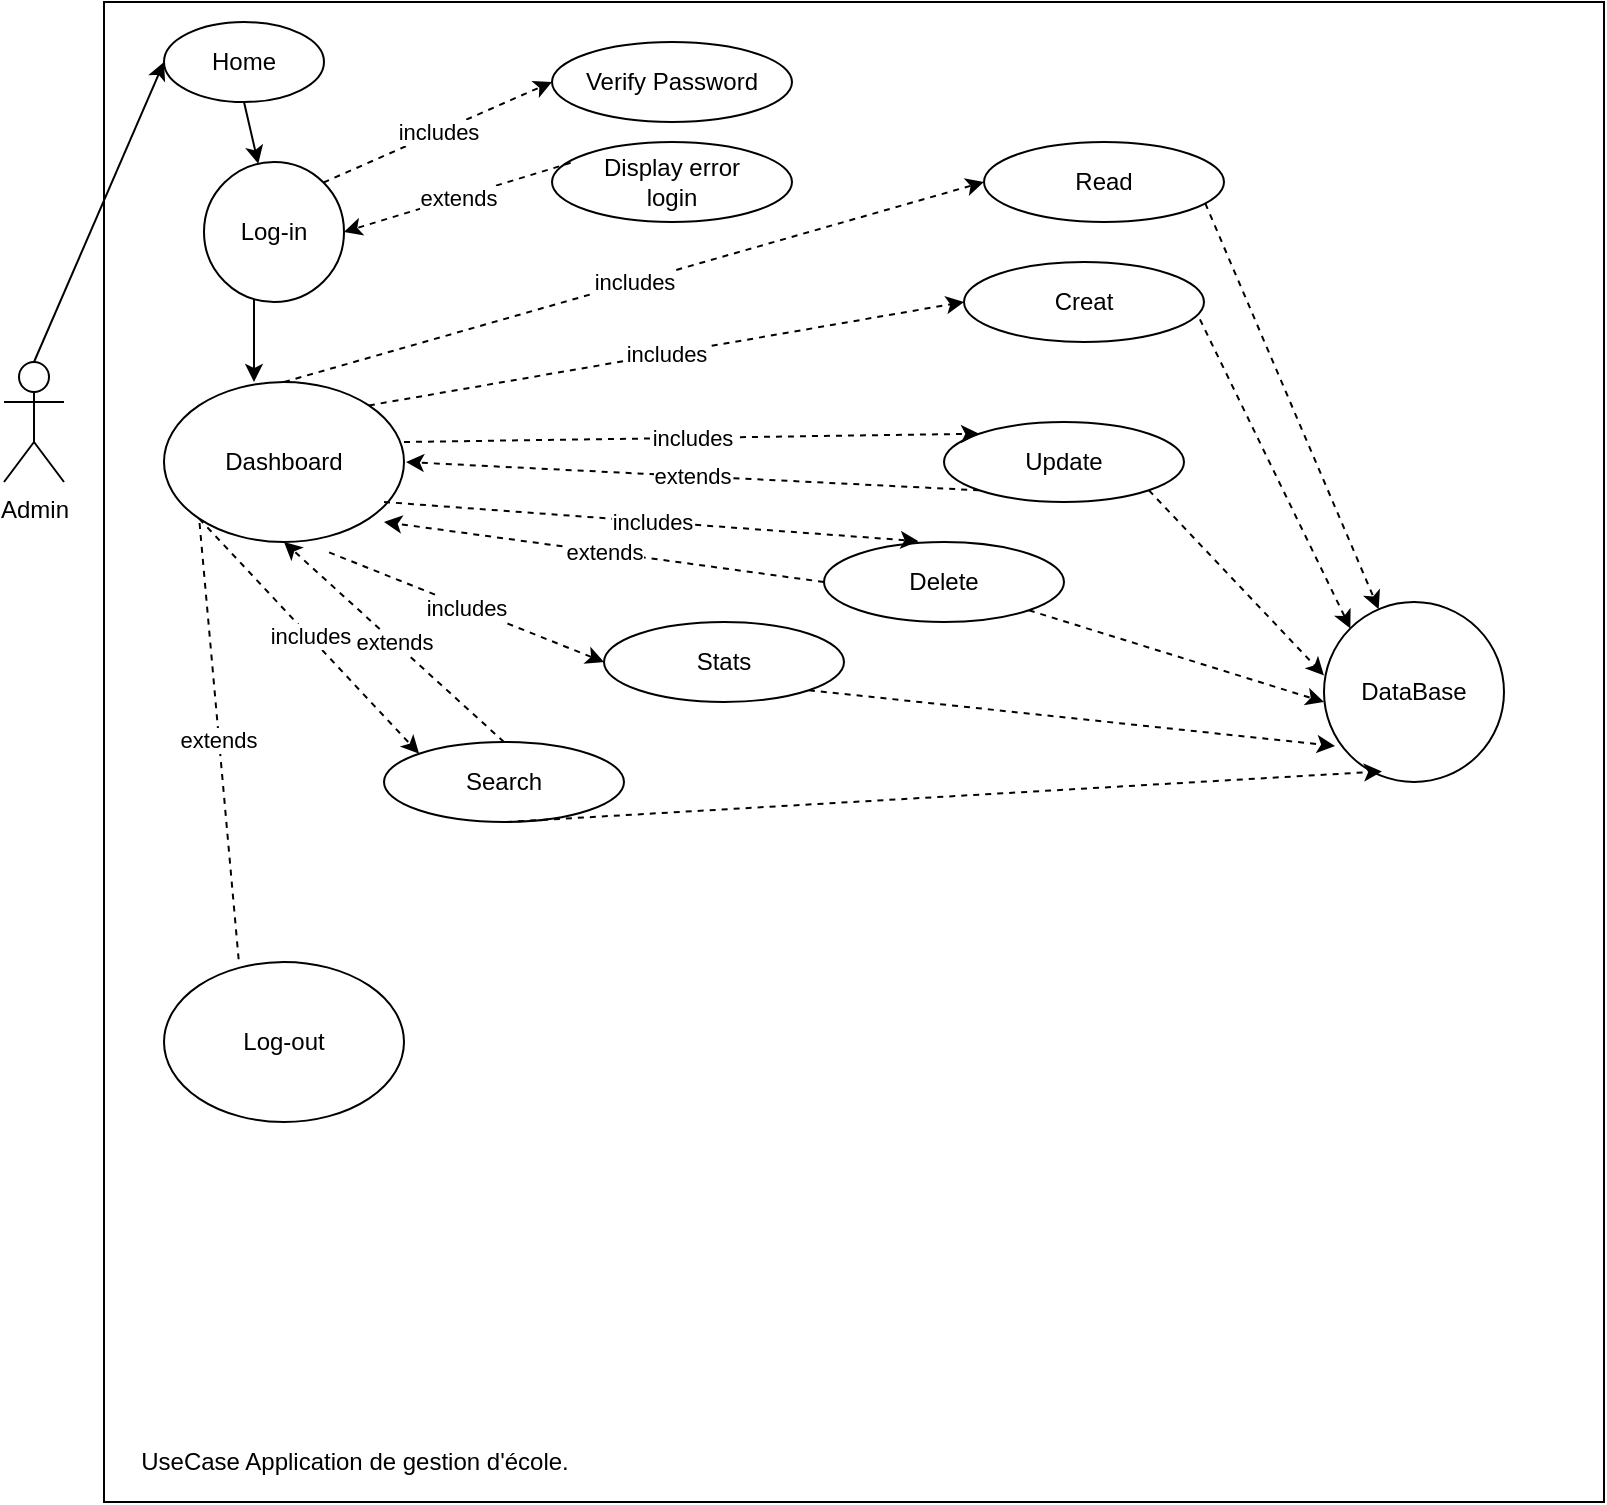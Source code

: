 <mxfile>
    <diagram id="OlCn4ncvfDHtXqMgbqvR" name="Page-1">
        <mxGraphModel dx="797" dy="717" grid="1" gridSize="10" guides="1" tooltips="1" connect="1" arrows="1" fold="1" page="1" pageScale="1" pageWidth="827" pageHeight="1169" math="0" shadow="0">
            <root>
                <mxCell id="0"/>
                <mxCell id="1" parent="0"/>
                <mxCell id="2" value="Admin" style="shape=umlActor;verticalLabelPosition=bottom;verticalAlign=top;html=1;outlineConnect=0;" parent="1" vertex="1">
                    <mxGeometry x="20" y="180" width="30" height="60" as="geometry"/>
                </mxCell>
                <mxCell id="5" value="" style="whiteSpace=wrap;html=1;aspect=fixed;" parent="1" vertex="1">
                    <mxGeometry x="70" width="750" height="750" as="geometry"/>
                </mxCell>
                <mxCell id="49" style="edgeStyle=orthogonalEdgeStyle;rounded=0;orthogonalLoop=1;jettySize=auto;html=1;exitX=0.5;exitY=1;exitDx=0;exitDy=0;entryX=0.375;entryY=0;entryDx=0;entryDy=0;entryPerimeter=0;" parent="1" source="7" target="19" edge="1">
                    <mxGeometry relative="1" as="geometry">
                        <mxPoint x="145" y="120" as="targetPoint"/>
                        <Array as="points">
                            <mxPoint x="145" y="90"/>
                        </Array>
                    </mxGeometry>
                </mxCell>
                <mxCell id="7" value="Log-in" style="ellipse;whiteSpace=wrap;html=1;" parent="1" vertex="1">
                    <mxGeometry x="120" y="80" width="70" height="70" as="geometry"/>
                </mxCell>
                <mxCell id="8" value="Verify Password" style="ellipse;whiteSpace=wrap;html=1;" parent="1" vertex="1">
                    <mxGeometry x="294" y="20" width="120" height="40" as="geometry"/>
                </mxCell>
                <mxCell id="12" value="Display error&lt;br&gt;login" style="ellipse;whiteSpace=wrap;html=1;" parent="1" vertex="1">
                    <mxGeometry x="294" y="70" width="120" height="40" as="geometry"/>
                </mxCell>
                <mxCell id="14" value="extends" style="endArrow=classic;html=1;dashed=1;entryX=1;entryY=0.5;entryDx=0;entryDy=0;" parent="1" target="7" edge="1">
                    <mxGeometry width="50" height="50" relative="1" as="geometry">
                        <mxPoint x="303.326" y="80.423" as="sourcePoint"/>
                        <mxPoint x="199.751" y="60.848" as="targetPoint"/>
                    </mxGeometry>
                </mxCell>
                <mxCell id="19" value="Dashboard" style="ellipse;whiteSpace=wrap;html=1;" parent="1" vertex="1">
                    <mxGeometry x="100" y="190" width="120" height="80" as="geometry"/>
                </mxCell>
                <mxCell id="24" value="includes" style="endArrow=classic;html=1;dashed=1;entryX=0;entryY=0.5;entryDx=0;entryDy=0;exitX=1;exitY=0;exitDx=0;exitDy=0;" parent="1" source="7" target="8" edge="1">
                    <mxGeometry width="50" height="50" relative="1" as="geometry">
                        <mxPoint x="311.437" y="90.355" as="sourcePoint"/>
                        <mxPoint x="207.75" y="70.852" as="targetPoint"/>
                    </mxGeometry>
                </mxCell>
                <mxCell id="25" value="Delete" style="ellipse;whiteSpace=wrap;html=1;" parent="1" vertex="1">
                    <mxGeometry x="430" y="270" width="120" height="40" as="geometry"/>
                </mxCell>
                <mxCell id="26" value="Log-out" style="ellipse;whiteSpace=wrap;html=1;" parent="1" vertex="1">
                    <mxGeometry x="100" y="480" width="120" height="80" as="geometry"/>
                </mxCell>
                <mxCell id="29" value="includes" style="endArrow=classic;html=1;exitX=0.5;exitY=0;exitDx=0;exitDy=0;dashed=1;entryX=0;entryY=0.5;entryDx=0;entryDy=0;" parent="1" source="19" target="30" edge="1">
                    <mxGeometry width="50" height="50" relative="1" as="geometry">
                        <mxPoint x="400" y="140" as="sourcePoint"/>
                        <mxPoint x="290" y="150" as="targetPoint"/>
                    </mxGeometry>
                </mxCell>
                <mxCell id="30" value="Read" style="ellipse;whiteSpace=wrap;html=1;" parent="1" vertex="1">
                    <mxGeometry x="510" y="70" width="120" height="40" as="geometry"/>
                </mxCell>
                <mxCell id="31" value="includes" style="endArrow=classic;html=1;dashed=1;entryX=0.394;entryY=-0.01;entryDx=0;entryDy=0;entryPerimeter=0;" parent="1" target="25" edge="1">
                    <mxGeometry width="50" height="50" relative="1" as="geometry">
                        <mxPoint x="210" y="250" as="sourcePoint"/>
                        <mxPoint x="300" y="160" as="targetPoint"/>
                    </mxGeometry>
                </mxCell>
                <mxCell id="33" value="Creat" style="ellipse;whiteSpace=wrap;html=1;" parent="1" vertex="1">
                    <mxGeometry x="500" y="130" width="120" height="40" as="geometry"/>
                </mxCell>
                <mxCell id="34" value="includes" style="endArrow=classic;html=1;dashed=1;entryX=0;entryY=0.5;entryDx=0;entryDy=0;exitX=1;exitY=0;exitDx=0;exitDy=0;" parent="1" source="19" target="33" edge="1">
                    <mxGeometry width="50" height="50" relative="1" as="geometry">
                        <mxPoint x="220" y="210" as="sourcePoint"/>
                        <mxPoint x="310" y="170" as="targetPoint"/>
                    </mxGeometry>
                </mxCell>
                <mxCell id="35" value="extends" style="endArrow=classic;html=1;dashed=1;exitX=0;exitY=0.5;exitDx=0;exitDy=0;" parent="1" source="25" edge="1">
                    <mxGeometry width="50" height="50" relative="1" as="geometry">
                        <mxPoint x="810" y="600" as="sourcePoint"/>
                        <mxPoint x="210" y="260" as="targetPoint"/>
                    </mxGeometry>
                </mxCell>
                <mxCell id="36" value="Update" style="ellipse;whiteSpace=wrap;html=1;" parent="1" vertex="1">
                    <mxGeometry x="490" y="210" width="120" height="40" as="geometry"/>
                </mxCell>
                <mxCell id="37" value="includes" style="endArrow=classic;html=1;dashed=1;entryX=0;entryY=0;entryDx=0;entryDy=0;" parent="1" target="36" edge="1">
                    <mxGeometry width="50" height="50" relative="1" as="geometry">
                        <mxPoint x="220" y="220" as="sourcePoint"/>
                        <mxPoint x="660" y="160" as="targetPoint"/>
                    </mxGeometry>
                </mxCell>
                <mxCell id="38" value="extends" style="endArrow=classic;html=1;dashed=1;exitX=0;exitY=1;exitDx=0;exitDy=0;" parent="1" source="36" edge="1">
                    <mxGeometry width="50" height="50" relative="1" as="geometry">
                        <mxPoint x="410" y="260" as="sourcePoint"/>
                        <mxPoint x="221" y="230" as="targetPoint"/>
                    </mxGeometry>
                </mxCell>
                <mxCell id="40" value="Search" style="ellipse;whiteSpace=wrap;html=1;" parent="1" vertex="1">
                    <mxGeometry x="210" y="370" width="120" height="40" as="geometry"/>
                </mxCell>
                <mxCell id="41" value="includes" style="endArrow=classic;html=1;dashed=1;entryX=0;entryY=0;entryDx=0;entryDy=0;exitX=0;exitY=1;exitDx=0;exitDy=0;" parent="1" source="19" target="40" edge="1">
                    <mxGeometry width="50" height="50" relative="1" as="geometry">
                        <mxPoint x="160" y="320" as="sourcePoint"/>
                        <mxPoint x="210" y="270" as="targetPoint"/>
                    </mxGeometry>
                </mxCell>
                <mxCell id="43" value="extends" style="endArrow=classic;html=1;dashed=1;entryX=0.5;entryY=1;entryDx=0;entryDy=0;exitX=0.5;exitY=0;exitDx=0;exitDy=0;" parent="1" source="40" target="19" edge="1">
                    <mxGeometry width="50" height="50" relative="1" as="geometry">
                        <mxPoint x="160" y="390" as="sourcePoint"/>
                        <mxPoint x="122.43" y="330.0" as="targetPoint"/>
                    </mxGeometry>
                </mxCell>
                <mxCell id="44" value="Stats" style="ellipse;whiteSpace=wrap;html=1;" parent="1" vertex="1">
                    <mxGeometry x="320" y="310" width="120" height="40" as="geometry"/>
                </mxCell>
                <mxCell id="45" value="includes" style="endArrow=classic;html=1;exitX=0.688;exitY=1.065;exitDx=0;exitDy=0;dashed=1;entryX=0;entryY=0.5;entryDx=0;entryDy=0;exitPerimeter=0;" parent="1" source="19" target="44" edge="1">
                    <mxGeometry width="50" height="50" relative="1" as="geometry">
                        <mxPoint x="170" y="200.0" as="sourcePoint"/>
                        <mxPoint x="670" y="60" as="targetPoint"/>
                    </mxGeometry>
                </mxCell>
                <mxCell id="53" value="" style="endArrow=classic;html=1;exitX=0.5;exitY=0;exitDx=0;exitDy=0;exitPerimeter=0;entryX=0;entryY=0.5;entryDx=0;entryDy=0;" parent="1" source="2" target="54" edge="1">
                    <mxGeometry width="50" height="50" relative="1" as="geometry">
                        <mxPoint x="300" y="190" as="sourcePoint"/>
                        <mxPoint x="350" y="140" as="targetPoint"/>
                    </mxGeometry>
                </mxCell>
                <mxCell id="54" value="Home" style="ellipse;whiteSpace=wrap;html=1;" parent="1" vertex="1">
                    <mxGeometry x="100" y="10" width="80" height="40" as="geometry"/>
                </mxCell>
                <mxCell id="56" value="" style="endArrow=classic;html=1;exitX=0.5;exitY=1;exitDx=0;exitDy=0;" parent="1" source="54" target="7" edge="1">
                    <mxGeometry width="50" height="50" relative="1" as="geometry">
                        <mxPoint x="300" y="180" as="sourcePoint"/>
                        <mxPoint x="350" y="130" as="targetPoint"/>
                    </mxGeometry>
                </mxCell>
                <mxCell id="57" value="" style="endArrow=classic;html=1;exitX=0.922;exitY=0.767;exitDx=0;exitDy=0;exitPerimeter=0;dashed=1;" parent="1" source="30" target="58" edge="1">
                    <mxGeometry width="50" height="50" relative="1" as="geometry">
                        <mxPoint x="300" y="280" as="sourcePoint"/>
                        <mxPoint x="350" y="230" as="targetPoint"/>
                    </mxGeometry>
                </mxCell>
                <mxCell id="58" value="DataBase" style="ellipse;whiteSpace=wrap;html=1;" parent="1" vertex="1">
                    <mxGeometry x="680" y="300" width="90" height="90" as="geometry"/>
                </mxCell>
                <mxCell id="59" value="" style="endArrow=classic;html=1;entryX=0;entryY=0;entryDx=0;entryDy=0;exitX=0.983;exitY=0.717;exitDx=0;exitDy=0;exitPerimeter=0;dashed=1;" parent="1" source="33" target="58" edge="1">
                    <mxGeometry width="50" height="50" relative="1" as="geometry">
                        <mxPoint x="480" y="270" as="sourcePoint"/>
                        <mxPoint x="530" y="220" as="targetPoint"/>
                    </mxGeometry>
                </mxCell>
                <mxCell id="60" value="" style="endArrow=classic;html=1;exitX=1;exitY=1;exitDx=0;exitDy=0;entryX=0;entryY=0.408;entryDx=0;entryDy=0;entryPerimeter=0;dashed=1;" parent="1" source="36" target="58" edge="1">
                    <mxGeometry width="50" height="50" relative="1" as="geometry">
                        <mxPoint x="480" y="270" as="sourcePoint"/>
                        <mxPoint x="530" y="220" as="targetPoint"/>
                    </mxGeometry>
                </mxCell>
                <mxCell id="61" value="" style="endArrow=classic;html=1;exitX=1;exitY=1;exitDx=0;exitDy=0;dashed=1;" parent="1" source="25" edge="1">
                    <mxGeometry width="50" height="50" relative="1" as="geometry">
                        <mxPoint x="480" y="270" as="sourcePoint"/>
                        <mxPoint x="680" y="350" as="targetPoint"/>
                    </mxGeometry>
                </mxCell>
                <mxCell id="62" value="" style="endArrow=classic;html=1;entryX=0.061;entryY=0.8;entryDx=0;entryDy=0;entryPerimeter=0;exitX=1;exitY=1;exitDx=0;exitDy=0;dashed=1;" parent="1" source="44" target="58" edge="1">
                    <mxGeometry width="50" height="50" relative="1" as="geometry">
                        <mxPoint x="480" y="270" as="sourcePoint"/>
                        <mxPoint x="530" y="220" as="targetPoint"/>
                    </mxGeometry>
                </mxCell>
                <mxCell id="77" value="" style="endArrow=classic;html=1;entryX=0.311;entryY=0.941;entryDx=0;entryDy=0;entryPerimeter=0;exitX=0.5;exitY=1;exitDx=0;exitDy=0;dashed=1;strokeWidth=1;" parent="1" edge="1">
                    <mxGeometry width="50" height="50" relative="1" as="geometry">
                        <mxPoint x="271" y="410" as="sourcePoint"/>
                        <mxPoint x="708.99" y="384.69" as="targetPoint"/>
                    </mxGeometry>
                </mxCell>
                <mxCell id="80" value="extends&lt;br&gt;" style="endArrow=none;html=1;dashed=1;strokeWidth=1;entryX=0;entryY=1;entryDx=0;entryDy=0;exitX=0.311;exitY=-0.017;exitDx=0;exitDy=0;exitPerimeter=0;endFill=0;" parent="1" source="26" target="19" edge="1">
                    <mxGeometry width="50" height="50" relative="1" as="geometry">
                        <mxPoint x="140" y="460" as="sourcePoint"/>
                        <mxPoint x="200" y="470" as="targetPoint"/>
                    </mxGeometry>
                </mxCell>
                <mxCell id="81" value="UseCase Application de gestion d'école.&lt;br&gt;" style="text;html=1;align=center;verticalAlign=middle;resizable=0;points=[];autosize=1;" vertex="1" parent="1">
                    <mxGeometry x="80" y="720" width="230" height="20" as="geometry"/>
                </mxCell>
            </root>
        </mxGraphModel>
    </diagram>
</mxfile>